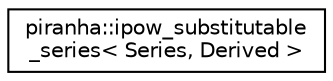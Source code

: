 digraph "Graphical Class Hierarchy"
{
  edge [fontname="Helvetica",fontsize="10",labelfontname="Helvetica",labelfontsize="10"];
  node [fontname="Helvetica",fontsize="10",shape=record];
  rankdir="LR";
  Node0 [label="piranha::ipow_substitutable\l_series\< Series, Derived \>",height=0.2,width=0.4,color="black", fillcolor="white", style="filled",URL="$classpiranha_1_1ipow__substitutable__series.html",tooltip="Toolbox for series suitable for integral power substitution. "];
}
